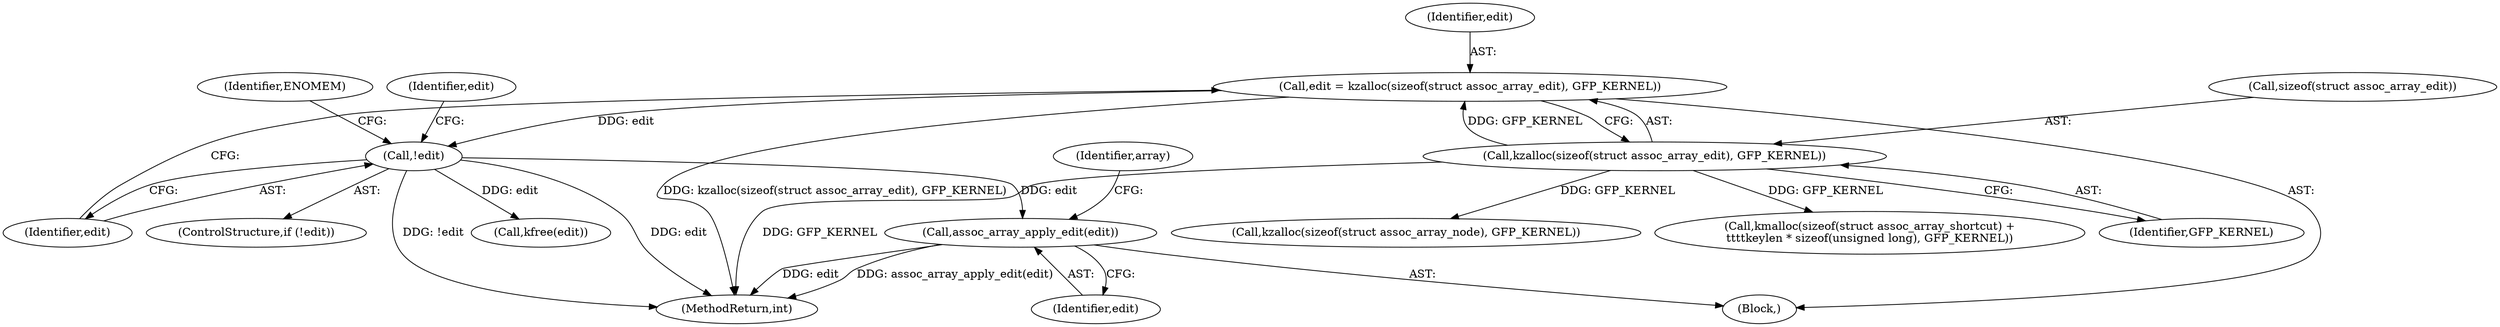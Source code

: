 digraph "0_linux_95389b08d93d5c06ec63ab49bd732b0069b7c35e@pointer" {
"1000856" [label="(Call,assoc_array_apply_edit(edit))"];
"1000150" [label="(Call,!edit)"];
"1000143" [label="(Call,edit = kzalloc(sizeof(struct assoc_array_edit), GFP_KERNEL))"];
"1000145" [label="(Call,kzalloc(sizeof(struct assoc_array_edit), GFP_KERNEL))"];
"1000149" [label="(ControlStructure,if (!edit))"];
"1000144" [label="(Identifier,edit)"];
"1000116" [label="(Block,)"];
"1000143" [label="(Call,edit = kzalloc(sizeof(struct assoc_array_edit), GFP_KERNEL))"];
"1000224" [label="(Call,kmalloc(sizeof(struct assoc_array_shortcut) +\n\t\t\t\tkeylen * sizeof(unsigned long), GFP_KERNEL))"];
"1000287" [label="(Call,kzalloc(sizeof(struct assoc_array_node), GFP_KERNEL))"];
"1000145" [label="(Call,kzalloc(sizeof(struct assoc_array_edit), GFP_KERNEL))"];
"1000878" [label="(MethodReturn,int)"];
"1000857" [label="(Identifier,edit)"];
"1000154" [label="(Identifier,ENOMEM)"];
"1000148" [label="(Identifier,GFP_KERNEL)"];
"1000146" [label="(Call,sizeof(struct assoc_array_edit))"];
"1000856" [label="(Call,assoc_array_apply_edit(edit))"];
"1000150" [label="(Call,!edit)"];
"1000873" [label="(Call,kfree(edit))"];
"1000151" [label="(Identifier,edit)"];
"1000157" [label="(Identifier,edit)"];
"1000860" [label="(Identifier,array)"];
"1000856" -> "1000116"  [label="AST: "];
"1000856" -> "1000857"  [label="CFG: "];
"1000857" -> "1000856"  [label="AST: "];
"1000860" -> "1000856"  [label="CFG: "];
"1000856" -> "1000878"  [label="DDG: edit"];
"1000856" -> "1000878"  [label="DDG: assoc_array_apply_edit(edit)"];
"1000150" -> "1000856"  [label="DDG: edit"];
"1000150" -> "1000149"  [label="AST: "];
"1000150" -> "1000151"  [label="CFG: "];
"1000151" -> "1000150"  [label="AST: "];
"1000154" -> "1000150"  [label="CFG: "];
"1000157" -> "1000150"  [label="CFG: "];
"1000150" -> "1000878"  [label="DDG: edit"];
"1000150" -> "1000878"  [label="DDG: !edit"];
"1000143" -> "1000150"  [label="DDG: edit"];
"1000150" -> "1000873"  [label="DDG: edit"];
"1000143" -> "1000116"  [label="AST: "];
"1000143" -> "1000145"  [label="CFG: "];
"1000144" -> "1000143"  [label="AST: "];
"1000145" -> "1000143"  [label="AST: "];
"1000151" -> "1000143"  [label="CFG: "];
"1000143" -> "1000878"  [label="DDG: kzalloc(sizeof(struct assoc_array_edit), GFP_KERNEL)"];
"1000145" -> "1000143"  [label="DDG: GFP_KERNEL"];
"1000145" -> "1000148"  [label="CFG: "];
"1000146" -> "1000145"  [label="AST: "];
"1000148" -> "1000145"  [label="AST: "];
"1000145" -> "1000878"  [label="DDG: GFP_KERNEL"];
"1000145" -> "1000224"  [label="DDG: GFP_KERNEL"];
"1000145" -> "1000287"  [label="DDG: GFP_KERNEL"];
}
